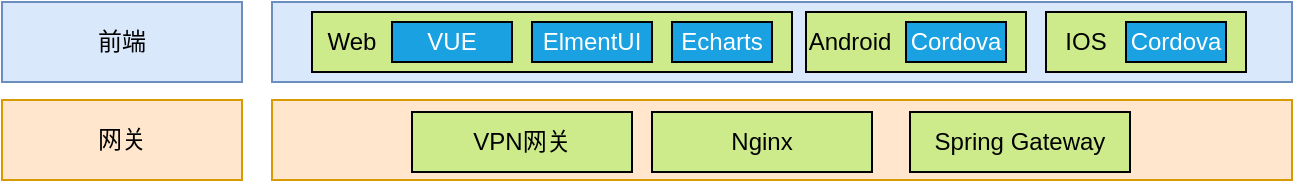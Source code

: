 <mxfile version="21.5.0" type="github">
  <diagram name="第 1 页" id="98vNd_yMc-9a7zlmiuS-">
    <mxGraphModel dx="688" dy="357" grid="1" gridSize="10" guides="1" tooltips="1" connect="1" arrows="1" fold="1" page="1" pageScale="1" pageWidth="827" pageHeight="1169" math="0" shadow="0">
      <root>
        <mxCell id="0" />
        <mxCell id="1" parent="0" />
        <mxCell id="wvW1MQ88o7CS_0m5E93--1" value="前端" style="rounded=0;whiteSpace=wrap;html=1;fillColor=#dae8fc;strokeColor=#6c8ebf;" vertex="1" parent="1">
          <mxGeometry x="40" y="70" width="120" height="40" as="geometry" />
        </mxCell>
        <mxCell id="wvW1MQ88o7CS_0m5E93--2" value="" style="rounded=0;whiteSpace=wrap;html=1;fillColor=#dae8fc;strokeColor=#6c8ebf;" vertex="1" parent="1">
          <mxGeometry x="175" y="70" width="510" height="40" as="geometry" />
        </mxCell>
        <mxCell id="wvW1MQ88o7CS_0m5E93--3" value="" style="rounded=0;whiteSpace=wrap;html=1;fillColor=#CDEB8B;" vertex="1" parent="1">
          <mxGeometry x="195" y="75" width="240" height="30" as="geometry" />
        </mxCell>
        <mxCell id="wvW1MQ88o7CS_0m5E93--4" value="Web" style="text;html=1;strokeColor=none;fillColor=none;align=center;verticalAlign=middle;whiteSpace=wrap;rounded=0;" vertex="1" parent="1">
          <mxGeometry x="185" y="75" width="60" height="30" as="geometry" />
        </mxCell>
        <mxCell id="wvW1MQ88o7CS_0m5E93--5" value="&lt;font color=&quot;#ffffff&quot;&gt;VUE&lt;/font&gt;" style="rounded=0;whiteSpace=wrap;html=1;fillColor=#19A1E2;" vertex="1" parent="1">
          <mxGeometry x="235" y="80" width="60" height="20" as="geometry" />
        </mxCell>
        <mxCell id="wvW1MQ88o7CS_0m5E93--6" value="&lt;font color=&quot;#ffffff&quot;&gt;ElmentUI&lt;/font&gt;" style="rounded=0;whiteSpace=wrap;html=1;fillColor=#19A1E2;" vertex="1" parent="1">
          <mxGeometry x="305" y="80" width="60" height="20" as="geometry" />
        </mxCell>
        <mxCell id="wvW1MQ88o7CS_0m5E93--7" value="&lt;font color=&quot;#ffffff&quot;&gt;Echarts&lt;/font&gt;" style="rounded=0;whiteSpace=wrap;html=1;fillColor=#19A1E2;" vertex="1" parent="1">
          <mxGeometry x="375" y="80" width="50" height="20" as="geometry" />
        </mxCell>
        <mxCell id="wvW1MQ88o7CS_0m5E93--9" value="" style="rounded=0;whiteSpace=wrap;html=1;fillColor=#CDEB8B;" vertex="1" parent="1">
          <mxGeometry x="442" y="75" width="110" height="30" as="geometry" />
        </mxCell>
        <mxCell id="wvW1MQ88o7CS_0m5E93--10" value="Android" style="text;html=1;strokeColor=none;fillColor=none;align=center;verticalAlign=middle;whiteSpace=wrap;rounded=0;" vertex="1" parent="1">
          <mxGeometry x="434" y="75" width="60" height="30" as="geometry" />
        </mxCell>
        <mxCell id="wvW1MQ88o7CS_0m5E93--11" value="&lt;font color=&quot;#ffffff&quot;&gt;Cordova&lt;/font&gt;" style="rounded=0;whiteSpace=wrap;html=1;fillColor=#19A1E2;" vertex="1" parent="1">
          <mxGeometry x="492" y="80" width="50" height="20" as="geometry" />
        </mxCell>
        <mxCell id="wvW1MQ88o7CS_0m5E93--12" value="" style="rounded=0;whiteSpace=wrap;html=1;fillColor=#CDEB8B;" vertex="1" parent="1">
          <mxGeometry x="562" y="75" width="100" height="30" as="geometry" />
        </mxCell>
        <mxCell id="wvW1MQ88o7CS_0m5E93--13" value="&lt;font color=&quot;#ffffff&quot;&gt;Cordova&lt;/font&gt;" style="rounded=0;whiteSpace=wrap;html=1;fillColor=#19A1E2;" vertex="1" parent="1">
          <mxGeometry x="602" y="80" width="50" height="20" as="geometry" />
        </mxCell>
        <mxCell id="wvW1MQ88o7CS_0m5E93--14" value="IOS" style="text;html=1;strokeColor=none;fillColor=none;align=center;verticalAlign=middle;whiteSpace=wrap;rounded=0;" vertex="1" parent="1">
          <mxGeometry x="552" y="75" width="60" height="30" as="geometry" />
        </mxCell>
        <mxCell id="wvW1MQ88o7CS_0m5E93--15" value="网关" style="rounded=0;whiteSpace=wrap;html=1;fillColor=#ffe6cc;strokeColor=#d79b00;" vertex="1" parent="1">
          <mxGeometry x="40" y="119" width="120" height="40" as="geometry" />
        </mxCell>
        <mxCell id="wvW1MQ88o7CS_0m5E93--16" value="" style="rounded=0;whiteSpace=wrap;html=1;fillColor=#ffe6cc;strokeColor=#d79b00;" vertex="1" parent="1">
          <mxGeometry x="175" y="119" width="510" height="40" as="geometry" />
        </mxCell>
        <mxCell id="wvW1MQ88o7CS_0m5E93--18" value="VPN网关" style="rounded=0;whiteSpace=wrap;html=1;fillColor=#CDEB8B;" vertex="1" parent="1">
          <mxGeometry x="245" y="125" width="110" height="30" as="geometry" />
        </mxCell>
        <mxCell id="wvW1MQ88o7CS_0m5E93--19" value="Nginx" style="rounded=0;whiteSpace=wrap;html=1;fillColor=#CDEB8B;" vertex="1" parent="1">
          <mxGeometry x="365" y="125" width="110" height="30" as="geometry" />
        </mxCell>
        <mxCell id="wvW1MQ88o7CS_0m5E93--20" value="Spring Gateway" style="rounded=0;whiteSpace=wrap;html=1;fillColor=#CDEB8B;" vertex="1" parent="1">
          <mxGeometry x="494" y="125" width="110" height="30" as="geometry" />
        </mxCell>
      </root>
    </mxGraphModel>
  </diagram>
</mxfile>
